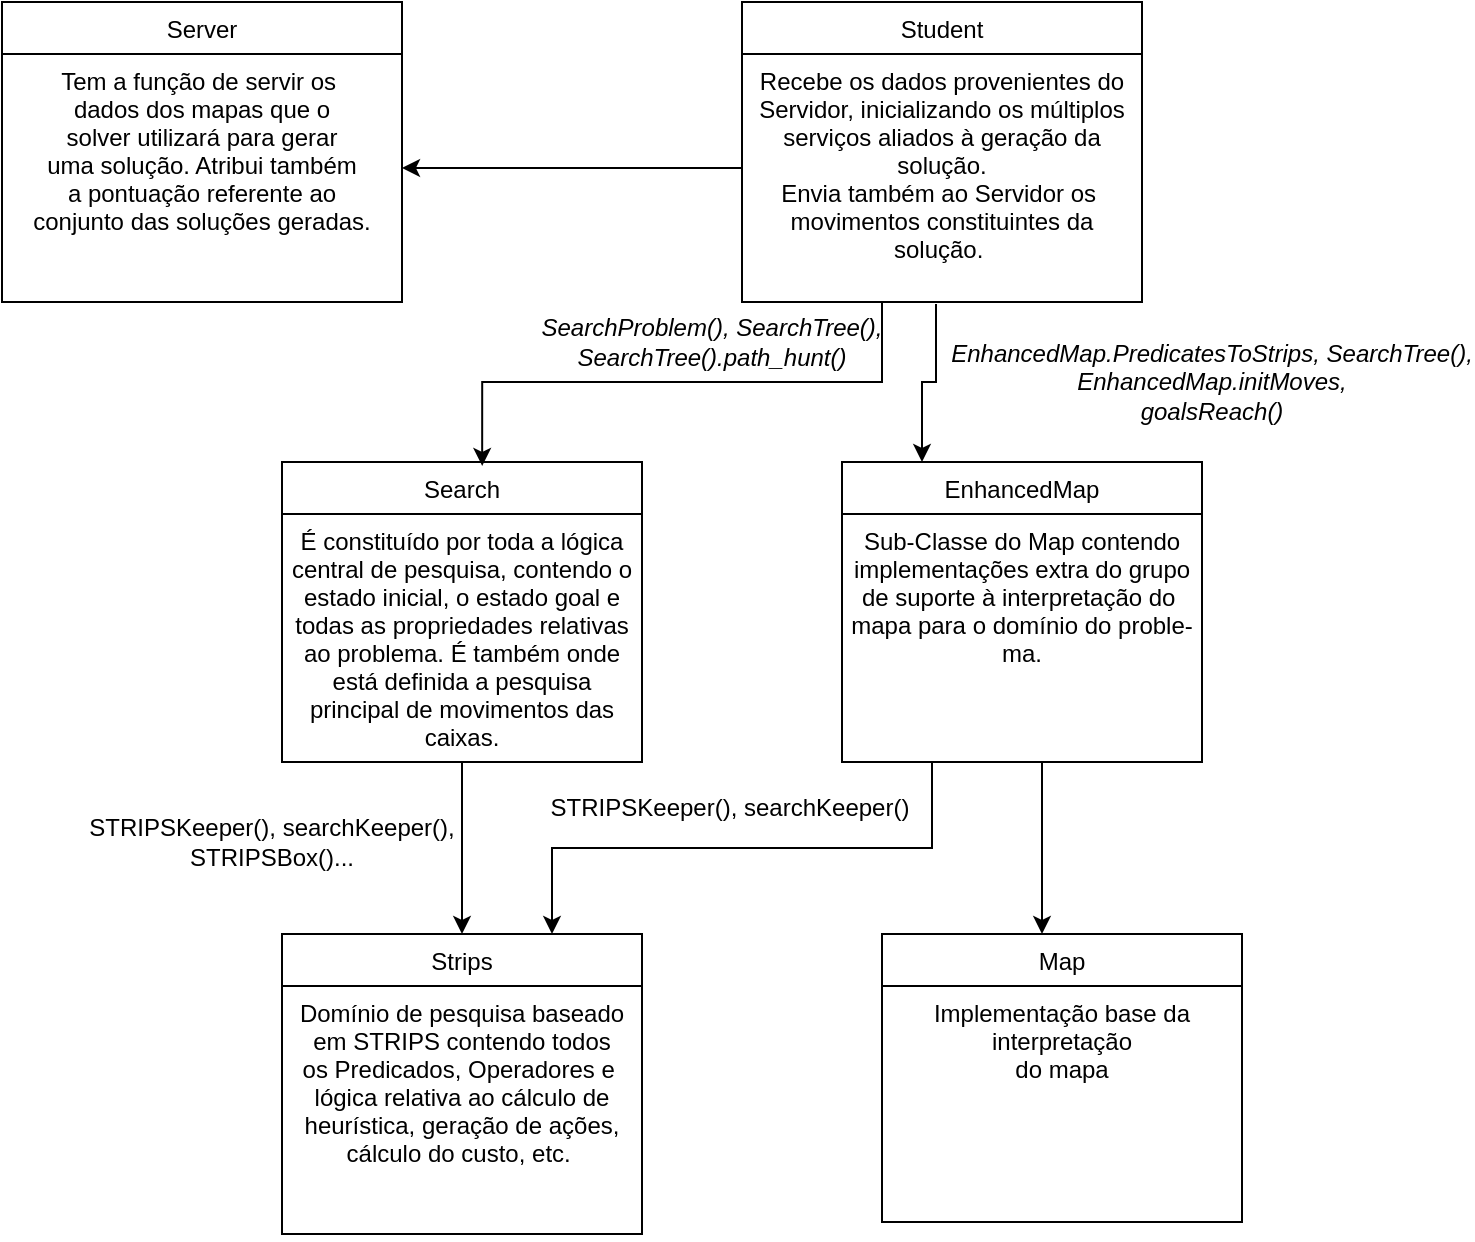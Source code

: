 <mxfile version="14.0.1" type="device"><diagram id="C5RBs43oDa-KdzZeNtuy" name="Page-1"><mxGraphModel dx="1298" dy="783" grid="1" gridSize="10" guides="1" tooltips="1" connect="1" arrows="1" fold="1" page="1" pageScale="1" pageWidth="827" pageHeight="1169" math="0" shadow="0"><root><mxCell id="WIyWlLk6GJQsqaUBKTNV-0"/><mxCell id="WIyWlLk6GJQsqaUBKTNV-1" parent="WIyWlLk6GJQsqaUBKTNV-0"/><mxCell id="1kqHN2sjifPDQz4Q2KKB-12" style="edgeStyle=orthogonalEdgeStyle;rounded=0;orthogonalLoop=1;jettySize=auto;html=1;entryX=0.5;entryY=0;entryDx=0;entryDy=0;" edge="1" parent="WIyWlLk6GJQsqaUBKTNV-1" source="zkfFHV4jXpPFQw0GAbJ--0" target="zkfFHV4jXpPFQw0GAbJ--6"><mxGeometry relative="1" as="geometry"/></mxCell><mxCell id="zkfFHV4jXpPFQw0GAbJ--0" value="Search" style="swimlane;fontStyle=0;align=center;verticalAlign=top;childLayout=stackLayout;horizontal=1;startSize=26;horizontalStack=0;resizeParent=1;resizeLast=0;collapsible=1;marginBottom=0;rounded=0;shadow=0;strokeWidth=1;" parent="WIyWlLk6GJQsqaUBKTNV-1" vertex="1"><mxGeometry x="220" y="280" width="180" height="150" as="geometry"><mxRectangle x="230" y="140" width="160" height="26" as="alternateBounds"/></mxGeometry></mxCell><mxCell id="zkfFHV4jXpPFQw0GAbJ--1" value="É constituído por toda a lógica &#xa;central de pesquisa, contendo o &#xa;estado inicial, o estado goal e &#xa;todas as propriedades relativas &#xa;ao problema. É também onde &#xa;está definida a pesquisa &#xa;principal de movimentos das &#xa;caixas." style="text;align=center;verticalAlign=top;spacingLeft=4;spacingRight=4;overflow=hidden;rotatable=0;points=[[0,0.5],[1,0.5]];portConstraint=eastwest;" parent="zkfFHV4jXpPFQw0GAbJ--0" vertex="1"><mxGeometry y="26" width="180" height="124" as="geometry"/></mxCell><mxCell id="zkfFHV4jXpPFQw0GAbJ--6" value="Strips" style="swimlane;fontStyle=0;align=center;verticalAlign=top;childLayout=stackLayout;horizontal=1;startSize=26;horizontalStack=0;resizeParent=1;resizeLast=0;collapsible=1;marginBottom=0;rounded=0;shadow=0;strokeWidth=1;" parent="WIyWlLk6GJQsqaUBKTNV-1" vertex="1"><mxGeometry x="220" y="516" width="180" height="150" as="geometry"><mxRectangle x="130" y="380" width="160" height="26" as="alternateBounds"/></mxGeometry></mxCell><mxCell id="zkfFHV4jXpPFQw0GAbJ--7" value="Domínio de pesquisa baseado&#xa;em STRIPS contendo todos&#xa;os Predicados, Operadores e &#xa;lógica relativa ao cálculo de &#xa;heurística, geração de ações, &#xa;cálculo do custo, etc. " style="text;align=center;verticalAlign=top;spacingLeft=4;spacingRight=4;overflow=hidden;rotatable=0;points=[[0,0.5],[1,0.5]];portConstraint=eastwest;" parent="zkfFHV4jXpPFQw0GAbJ--6" vertex="1"><mxGeometry y="26" width="180" height="124" as="geometry"/></mxCell><mxCell id="zkfFHV4jXpPFQw0GAbJ--17" value="Server" style="swimlane;fontStyle=0;align=center;verticalAlign=top;childLayout=stackLayout;horizontal=1;startSize=26;horizontalStack=0;resizeParent=1;resizeLast=0;collapsible=1;marginBottom=0;rounded=0;shadow=0;strokeWidth=1;" parent="WIyWlLk6GJQsqaUBKTNV-1" vertex="1"><mxGeometry x="80" y="50" width="200" height="150" as="geometry"><mxRectangle x="550" y="140" width="160" height="26" as="alternateBounds"/></mxGeometry></mxCell><mxCell id="zkfFHV4jXpPFQw0GAbJ--19" value="Tem a função de servir os &#xa;dados dos mapas que o &#xa;solver utilizará para gerar&#xa;uma solução. Atribui também&#xa;a pontuação referente ao&#xa;conjunto das soluções geradas.&#xa;" style="text;align=center;verticalAlign=top;spacingLeft=4;spacingRight=4;overflow=hidden;rotatable=0;points=[[0,0.5],[1,0.5]];portConstraint=eastwest;rounded=0;shadow=0;html=0;fontStyle=0" parent="zkfFHV4jXpPFQw0GAbJ--17" vertex="1"><mxGeometry y="26" width="200" height="114" as="geometry"/></mxCell><mxCell id="1kqHN2sjifPDQz4Q2KKB-2" value="Map" style="swimlane;fontStyle=0;align=center;verticalAlign=top;childLayout=stackLayout;horizontal=1;startSize=26;horizontalStack=0;resizeParent=1;resizeLast=0;collapsible=1;marginBottom=0;rounded=0;shadow=0;strokeWidth=1;" vertex="1" parent="WIyWlLk6GJQsqaUBKTNV-1"><mxGeometry x="520" y="516" width="180" height="144" as="geometry"><mxRectangle x="340" y="380" width="170" height="26" as="alternateBounds"/></mxGeometry></mxCell><mxCell id="1kqHN2sjifPDQz4Q2KKB-3" value="Implementação base da &#xa;interpretação&#xa; do mapa &#xa;" style="text;align=center;verticalAlign=top;spacingLeft=4;spacingRight=4;overflow=hidden;rotatable=0;points=[[0,0.5],[1,0.5]];portConstraint=eastwest;" vertex="1" parent="1kqHN2sjifPDQz4Q2KKB-2"><mxGeometry y="26" width="180" height="114" as="geometry"/></mxCell><mxCell id="zkfFHV4jXpPFQw0GAbJ--13" value="Student" style="swimlane;fontStyle=0;align=center;verticalAlign=top;childLayout=stackLayout;horizontal=1;startSize=26;horizontalStack=0;resizeParent=1;resizeLast=0;collapsible=1;marginBottom=0;rounded=0;shadow=0;strokeWidth=1;" parent="WIyWlLk6GJQsqaUBKTNV-1" vertex="1"><mxGeometry x="450" y="50" width="200" height="150" as="geometry"><mxRectangle x="340" y="380" width="170" height="26" as="alternateBounds"/></mxGeometry></mxCell><mxCell id="zkfFHV4jXpPFQw0GAbJ--14" value="Recebe os dados provenientes do &#xa;Servidor, inicializando os múltiplos &#xa;serviços aliados à geração da &#xa;solução.&#xa;Envia também ao Servidor os &#xa;movimentos constituintes da &#xa;solução. " style="text;align=center;verticalAlign=top;spacingLeft=4;spacingRight=4;overflow=hidden;rotatable=0;points=[[0,0.5],[1,0.5]];portConstraint=eastwest;" parent="zkfFHV4jXpPFQw0GAbJ--13" vertex="1"><mxGeometry y="26" width="200" height="124" as="geometry"/></mxCell><mxCell id="1kqHN2sjifPDQz4Q2KKB-4" style="edgeStyle=orthogonalEdgeStyle;rounded=0;orthogonalLoop=1;jettySize=auto;html=1;" edge="1" parent="WIyWlLk6GJQsqaUBKTNV-1" source="zkfFHV4jXpPFQw0GAbJ--13" target="zkfFHV4jXpPFQw0GAbJ--19"><mxGeometry relative="1" as="geometry"><Array as="points"><mxPoint x="410" y="133"/><mxPoint x="410" y="133"/></Array></mxGeometry></mxCell><mxCell id="1kqHN2sjifPDQz4Q2KKB-11" style="edgeStyle=orthogonalEdgeStyle;rounded=0;orthogonalLoop=1;jettySize=auto;html=1;" edge="1" parent="WIyWlLk6GJQsqaUBKTNV-1" source="1kqHN2sjifPDQz4Q2KKB-0"><mxGeometry relative="1" as="geometry"><mxPoint x="600" y="516" as="targetPoint"/><Array as="points"><mxPoint x="600" y="516"/></Array></mxGeometry></mxCell><mxCell id="1kqHN2sjifPDQz4Q2KKB-13" style="edgeStyle=orthogonalEdgeStyle;rounded=0;orthogonalLoop=1;jettySize=auto;html=1;entryX=0.75;entryY=0;entryDx=0;entryDy=0;exitX=0.25;exitY=1;exitDx=0;exitDy=0;" edge="1" parent="WIyWlLk6GJQsqaUBKTNV-1" source="1kqHN2sjifPDQz4Q2KKB-0" target="zkfFHV4jXpPFQw0GAbJ--6"><mxGeometry relative="1" as="geometry"/></mxCell><mxCell id="1kqHN2sjifPDQz4Q2KKB-0" value="EnhancedMap" style="swimlane;fontStyle=0;align=center;verticalAlign=top;childLayout=stackLayout;horizontal=1;startSize=26;horizontalStack=0;resizeParent=1;resizeLast=0;collapsible=1;marginBottom=0;rounded=0;shadow=0;strokeWidth=1;" vertex="1" parent="WIyWlLk6GJQsqaUBKTNV-1"><mxGeometry x="500" y="280" width="180" height="150" as="geometry"><mxRectangle x="340" y="380" width="170" height="26" as="alternateBounds"/></mxGeometry></mxCell><mxCell id="1kqHN2sjifPDQz4Q2KKB-1" value="Sub-Classe do Map contendo&#xa;implementações extra do grupo&#xa;de suporte à interpretação do &#xa;mapa para o domínio do proble-&#xa;ma." style="text;align=center;verticalAlign=top;spacingLeft=4;spacingRight=4;overflow=hidden;rotatable=0;points=[[0,0.5],[1,0.5]];portConstraint=eastwest;" vertex="1" parent="1kqHN2sjifPDQz4Q2KKB-0"><mxGeometry y="26" width="180" height="124" as="geometry"/></mxCell><mxCell id="1kqHN2sjifPDQz4Q2KKB-8" style="edgeStyle=orthogonalEdgeStyle;rounded=0;orthogonalLoop=1;jettySize=auto;html=1;entryX=0.556;entryY=0.013;entryDx=0;entryDy=0;entryPerimeter=0;" edge="1" parent="WIyWlLk6GJQsqaUBKTNV-1" source="zkfFHV4jXpPFQw0GAbJ--14" target="zkfFHV4jXpPFQw0GAbJ--0"><mxGeometry relative="1" as="geometry"><Array as="points"><mxPoint x="520" y="240"/><mxPoint x="320" y="240"/></Array></mxGeometry></mxCell><mxCell id="1kqHN2sjifPDQz4Q2KKB-9" style="edgeStyle=orthogonalEdgeStyle;rounded=0;orthogonalLoop=1;jettySize=auto;html=1;exitX=0.485;exitY=1.008;exitDx=0;exitDy=0;exitPerimeter=0;" edge="1" parent="WIyWlLk6GJQsqaUBKTNV-1" source="zkfFHV4jXpPFQw0GAbJ--14"><mxGeometry relative="1" as="geometry"><mxPoint x="580" y="210" as="sourcePoint"/><mxPoint x="540" y="280" as="targetPoint"/><Array as="points"><mxPoint x="547" y="240"/><mxPoint x="540" y="240"/><mxPoint x="540" y="280"/></Array></mxGeometry></mxCell><mxCell id="1kqHN2sjifPDQz4Q2KKB-15" value="&lt;i&gt;SearchProblem(),&amp;nbsp;SearchTree(), SearchTree().path_hunt()&lt;/i&gt;" style="text;html=1;strokeColor=none;fillColor=none;align=center;verticalAlign=middle;whiteSpace=wrap;rounded=0;" vertex="1" parent="WIyWlLk6GJQsqaUBKTNV-1"><mxGeometry x="330" y="200" width="210" height="40" as="geometry"/></mxCell><mxCell id="1kqHN2sjifPDQz4Q2KKB-17" value="&lt;i&gt;EnhancedMap.PredicatesToStrips,&amp;nbsp;SearchTree(),&lt;/i&gt;&lt;br&gt;&lt;i&gt;EnhancedMap.initMoves,&lt;/i&gt;&lt;br&gt;&lt;i&gt;goalsReach()&lt;/i&gt;" style="text;html=1;strokeColor=none;fillColor=none;align=center;verticalAlign=middle;whiteSpace=wrap;rounded=0;" vertex="1" parent="WIyWlLk6GJQsqaUBKTNV-1"><mxGeometry x="580" y="220" width="210" height="40" as="geometry"/></mxCell><mxCell id="1kqHN2sjifPDQz4Q2KKB-18" value="STRIPSKeeper(), searchKeeper()" style="text;html=1;strokeColor=none;fillColor=none;align=center;verticalAlign=middle;whiteSpace=wrap;rounded=0;" vertex="1" parent="WIyWlLk6GJQsqaUBKTNV-1"><mxGeometry x="339" y="433" width="210" height="40" as="geometry"/></mxCell><mxCell id="1kqHN2sjifPDQz4Q2KKB-19" value="STRIPSKeeper(), searchKeeper(),&lt;br&gt;STRIPSBox()..." style="text;html=1;strokeColor=none;fillColor=none;align=center;verticalAlign=middle;whiteSpace=wrap;rounded=0;" vertex="1" parent="WIyWlLk6GJQsqaUBKTNV-1"><mxGeometry x="110" y="450" width="210" height="40" as="geometry"/></mxCell></root></mxGraphModel></diagram></mxfile>